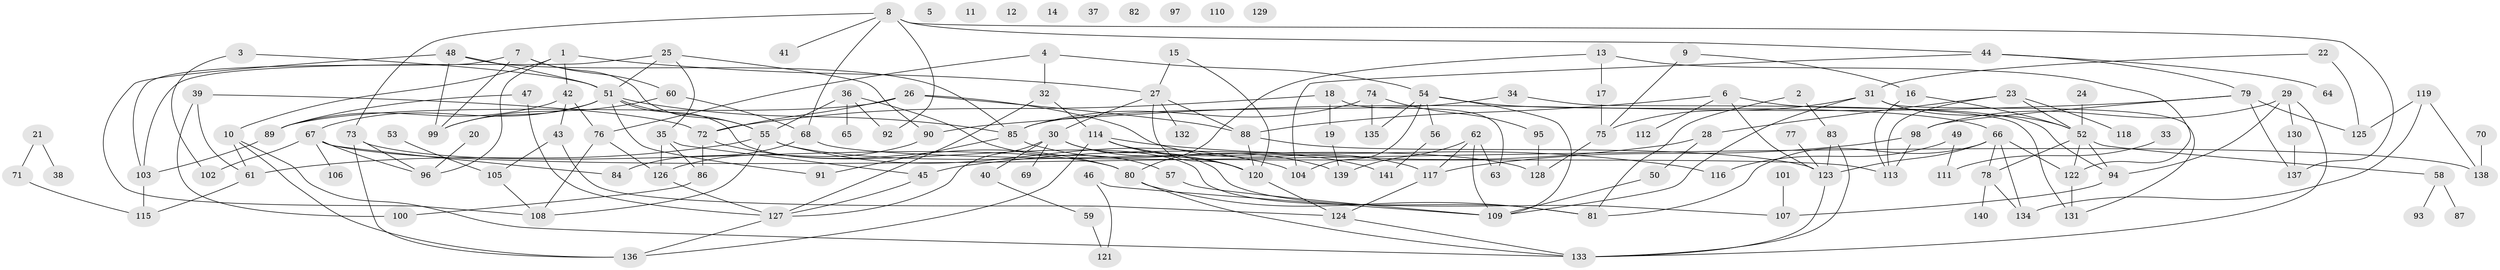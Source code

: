 // coarse degree distribution, {14: 0.013157894736842105, 5: 0.09210526315789473, 7: 0.039473684210526314, 9: 0.013157894736842105, 11: 0.039473684210526314, 3: 0.17105263157894737, 6: 0.06578947368421052, 8: 0.013157894736842105, 10: 0.013157894736842105, 4: 0.15789473684210525, 2: 0.21052631578947367, 1: 0.17105263157894737}
// Generated by graph-tools (version 1.1) at 2025/48/03/04/25 22:48:15]
// undirected, 141 vertices, 212 edges
graph export_dot {
  node [color=gray90,style=filled];
  1;
  2;
  3;
  4;
  5;
  6;
  7;
  8;
  9;
  10;
  11;
  12;
  13;
  14;
  15;
  16;
  17;
  18;
  19;
  20;
  21;
  22;
  23;
  24;
  25;
  26;
  27;
  28;
  29;
  30;
  31;
  32;
  33;
  34;
  35;
  36;
  37;
  38;
  39;
  40;
  41;
  42;
  43;
  44;
  45;
  46;
  47;
  48;
  49;
  50;
  51;
  52;
  53;
  54;
  55;
  56;
  57;
  58;
  59;
  60;
  61;
  62;
  63;
  64;
  65;
  66;
  67;
  68;
  69;
  70;
  71;
  72;
  73;
  74;
  75;
  76;
  77;
  78;
  79;
  80;
  81;
  82;
  83;
  84;
  85;
  86;
  87;
  88;
  89;
  90;
  91;
  92;
  93;
  94;
  95;
  96;
  97;
  98;
  99;
  100;
  101;
  102;
  103;
  104;
  105;
  106;
  107;
  108;
  109;
  110;
  111;
  112;
  113;
  114;
  115;
  116;
  117;
  118;
  119;
  120;
  121;
  122;
  123;
  124;
  125;
  126;
  127;
  128;
  129;
  130;
  131;
  132;
  133;
  134;
  135;
  136;
  137;
  138;
  139;
  140;
  141;
  1 -- 10;
  1 -- 27;
  1 -- 42;
  1 -- 96;
  2 -- 81;
  2 -- 83;
  3 -- 51;
  3 -- 102;
  4 -- 32;
  4 -- 54;
  4 -- 76;
  6 -- 88;
  6 -- 94;
  6 -- 112;
  6 -- 123;
  7 -- 55;
  7 -- 60;
  7 -- 99;
  7 -- 103;
  8 -- 41;
  8 -- 44;
  8 -- 68;
  8 -- 73;
  8 -- 92;
  8 -- 137;
  9 -- 16;
  9 -- 75;
  10 -- 61;
  10 -- 133;
  10 -- 136;
  13 -- 17;
  13 -- 80;
  13 -- 122;
  15 -- 27;
  15 -- 120;
  16 -- 52;
  16 -- 113;
  17 -- 75;
  18 -- 19;
  18 -- 63;
  18 -- 72;
  19 -- 139;
  20 -- 96;
  21 -- 38;
  21 -- 71;
  22 -- 31;
  22 -- 125;
  23 -- 28;
  23 -- 52;
  23 -- 113;
  23 -- 118;
  24 -- 52;
  25 -- 35;
  25 -- 51;
  25 -- 90;
  25 -- 103;
  26 -- 72;
  26 -- 88;
  26 -- 89;
  26 -- 117;
  27 -- 30;
  27 -- 88;
  27 -- 120;
  27 -- 132;
  28 -- 45;
  28 -- 50;
  29 -- 94;
  29 -- 98;
  29 -- 130;
  29 -- 133;
  30 -- 40;
  30 -- 69;
  30 -- 107;
  30 -- 120;
  30 -- 127;
  31 -- 52;
  31 -- 75;
  31 -- 109;
  31 -- 131;
  32 -- 114;
  32 -- 127;
  33 -- 111;
  34 -- 85;
  34 -- 131;
  35 -- 45;
  35 -- 86;
  35 -- 126;
  36 -- 55;
  36 -- 57;
  36 -- 65;
  36 -- 92;
  39 -- 61;
  39 -- 72;
  39 -- 100;
  40 -- 59;
  42 -- 43;
  42 -- 76;
  42 -- 89;
  43 -- 105;
  43 -- 124;
  44 -- 64;
  44 -- 79;
  44 -- 104;
  45 -- 127;
  46 -- 109;
  46 -- 121;
  47 -- 89;
  47 -- 127;
  48 -- 51;
  48 -- 85;
  48 -- 99;
  48 -- 108;
  49 -- 111;
  49 -- 116;
  50 -- 109;
  51 -- 55;
  51 -- 67;
  51 -- 81;
  51 -- 85;
  51 -- 91;
  51 -- 99;
  52 -- 58;
  52 -- 78;
  52 -- 94;
  52 -- 122;
  53 -- 105;
  54 -- 56;
  54 -- 66;
  54 -- 104;
  54 -- 109;
  54 -- 135;
  55 -- 61;
  55 -- 104;
  55 -- 108;
  55 -- 128;
  56 -- 141;
  57 -- 109;
  58 -- 87;
  58 -- 93;
  59 -- 121;
  60 -- 68;
  60 -- 99;
  61 -- 115;
  62 -- 63;
  62 -- 109;
  62 -- 117;
  62 -- 139;
  66 -- 78;
  66 -- 81;
  66 -- 122;
  66 -- 123;
  66 -- 134;
  67 -- 84;
  67 -- 96;
  67 -- 102;
  67 -- 106;
  67 -- 138;
  68 -- 84;
  68 -- 113;
  70 -- 138;
  71 -- 115;
  72 -- 80;
  72 -- 86;
  73 -- 80;
  73 -- 96;
  73 -- 136;
  74 -- 85;
  74 -- 95;
  74 -- 135;
  75 -- 128;
  76 -- 108;
  76 -- 126;
  77 -- 123;
  78 -- 134;
  78 -- 140;
  79 -- 90;
  79 -- 98;
  79 -- 125;
  79 -- 137;
  80 -- 81;
  80 -- 133;
  83 -- 123;
  83 -- 133;
  85 -- 91;
  85 -- 139;
  86 -- 100;
  88 -- 120;
  88 -- 123;
  89 -- 103;
  90 -- 126;
  94 -- 107;
  95 -- 128;
  98 -- 113;
  98 -- 117;
  101 -- 107;
  103 -- 115;
  105 -- 108;
  114 -- 116;
  114 -- 120;
  114 -- 136;
  114 -- 141;
  117 -- 124;
  119 -- 125;
  119 -- 134;
  119 -- 138;
  120 -- 124;
  122 -- 131;
  123 -- 133;
  124 -- 133;
  126 -- 127;
  127 -- 136;
  130 -- 137;
}
